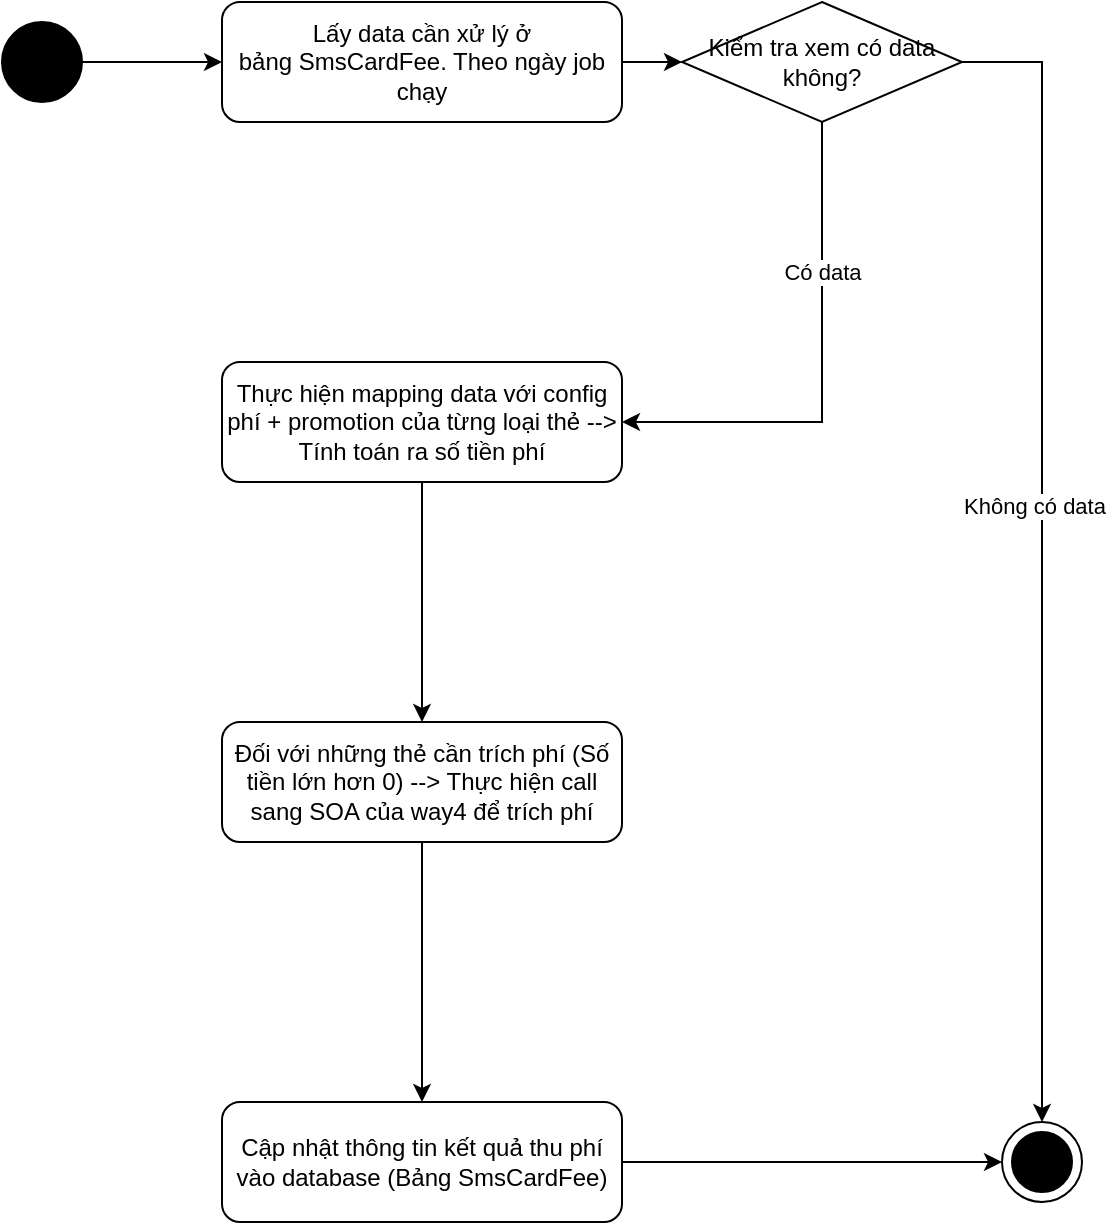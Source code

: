 <mxfile version="20.8.22" type="github"><diagram id="prtHgNgQTEPvFCAcTncT" name="Page-1"><mxGraphModel dx="820" dy="759" grid="1" gridSize="10" guides="1" tooltips="1" connect="1" arrows="1" fold="1" page="1" pageScale="1" pageWidth="827" pageHeight="1169" math="0" shadow="0"><root><mxCell id="0"/><mxCell id="1" parent="0"/><mxCell id="W0vwcR1TM-mznyV8Gwxy-1" value="" style="shape=mxgraph.sysml.actFinal;html=1;verticalLabelPosition=bottom;labelBackgroundColor=#ffffff;verticalAlign=top;" parent="1" vertex="1"><mxGeometry x="590" y="590" width="40" height="40" as="geometry"/></mxCell><mxCell id="W0vwcR1TM-mznyV8Gwxy-5" style="edgeStyle=orthogonalEdgeStyle;rounded=0;orthogonalLoop=1;jettySize=auto;html=1;" parent="1" source="W0vwcR1TM-mznyV8Gwxy-2" target="W0vwcR1TM-mznyV8Gwxy-3" edge="1"><mxGeometry relative="1" as="geometry"/></mxCell><mxCell id="W0vwcR1TM-mznyV8Gwxy-2" value="" style="shape=ellipse;html=1;fillColor=strokeColor;fontSize=18;fontColor=#ffffff;" parent="1" vertex="1"><mxGeometry x="90" y="40" width="40" height="40" as="geometry"/></mxCell><mxCell id="W0vwcR1TM-mznyV8Gwxy-6" style="edgeStyle=orthogonalEdgeStyle;rounded=0;orthogonalLoop=1;jettySize=auto;html=1;" parent="1" source="W0vwcR1TM-mznyV8Gwxy-3" target="W0vwcR1TM-mznyV8Gwxy-4" edge="1"><mxGeometry relative="1" as="geometry"/></mxCell><mxCell id="W0vwcR1TM-mznyV8Gwxy-3" value="Lấy data cần xử lý ở bảng&amp;nbsp;SmsCardFee. Theo ngày job chạy" style="rounded=1;whiteSpace=wrap;html=1;" parent="1" vertex="1"><mxGeometry x="200" y="30" width="200" height="60" as="geometry"/></mxCell><object label="" id="W0vwcR1TM-mznyV8Gwxy-7"><mxCell style="edgeStyle=orthogonalEdgeStyle;rounded=0;orthogonalLoop=1;jettySize=auto;html=1;" parent="1" source="W0vwcR1TM-mznyV8Gwxy-4" target="W0vwcR1TM-mznyV8Gwxy-1" edge="1"><mxGeometry relative="1" as="geometry"><Array as="points"><mxPoint x="610" y="60"/></Array></mxGeometry></mxCell></object><mxCell id="W0vwcR1TM-mznyV8Gwxy-8" value="Không có data" style="edgeLabel;html=1;align=center;verticalAlign=middle;resizable=0;points=[];" parent="W0vwcR1TM-mznyV8Gwxy-7" vertex="1" connectable="0"><mxGeometry x="-0.081" y="-4" relative="1" as="geometry"><mxPoint as="offset"/></mxGeometry></mxCell><mxCell id="W0vwcR1TM-mznyV8Gwxy-10" style="edgeStyle=orthogonalEdgeStyle;rounded=0;orthogonalLoop=1;jettySize=auto;html=1;" parent="1" source="W0vwcR1TM-mznyV8Gwxy-4" target="W0vwcR1TM-mznyV8Gwxy-9" edge="1"><mxGeometry relative="1" as="geometry"><Array as="points"><mxPoint x="500" y="240"/></Array></mxGeometry></mxCell><mxCell id="W0vwcR1TM-mznyV8Gwxy-11" value="Có data" style="edgeLabel;html=1;align=center;verticalAlign=middle;resizable=0;points=[];" parent="W0vwcR1TM-mznyV8Gwxy-10" vertex="1" connectable="0"><mxGeometry x="-0.4" relative="1" as="geometry"><mxPoint as="offset"/></mxGeometry></mxCell><mxCell id="W0vwcR1TM-mznyV8Gwxy-4" value="Kiểm tra xem có data không?" style="rhombus;whiteSpace=wrap;html=1;" parent="1" vertex="1"><mxGeometry x="430" y="30" width="140" height="60" as="geometry"/></mxCell><mxCell id="Qg5Tj1iFpDrFtSRhmTeM-2" value="" style="edgeStyle=orthogonalEdgeStyle;rounded=0;orthogonalLoop=1;jettySize=auto;html=1;" edge="1" parent="1" source="W0vwcR1TM-mznyV8Gwxy-9" target="Qg5Tj1iFpDrFtSRhmTeM-1"><mxGeometry relative="1" as="geometry"/></mxCell><mxCell id="W0vwcR1TM-mznyV8Gwxy-9" value="Thực hiện mapping data với config phí + promotion của từng loại thẻ --&amp;gt; Tính toán ra số tiền phí" style="rounded=1;whiteSpace=wrap;html=1;" parent="1" vertex="1"><mxGeometry x="200" y="210" width="200" height="60" as="geometry"/></mxCell><mxCell id="Qg5Tj1iFpDrFtSRhmTeM-4" style="edgeStyle=orthogonalEdgeStyle;rounded=0;orthogonalLoop=1;jettySize=auto;html=1;" edge="1" parent="1" source="Qg5Tj1iFpDrFtSRhmTeM-1" target="Qg5Tj1iFpDrFtSRhmTeM-3"><mxGeometry relative="1" as="geometry"/></mxCell><mxCell id="Qg5Tj1iFpDrFtSRhmTeM-1" value="Đối với những thẻ cần trích phí (Số tiền lớn hơn 0) --&amp;gt; Thực hiện call sang SOA của way4 để trích phí" style="rounded=1;whiteSpace=wrap;html=1;" vertex="1" parent="1"><mxGeometry x="200" y="390" width="200" height="60" as="geometry"/></mxCell><mxCell id="Qg5Tj1iFpDrFtSRhmTeM-5" style="edgeStyle=orthogonalEdgeStyle;rounded=0;orthogonalLoop=1;jettySize=auto;html=1;" edge="1" parent="1" source="Qg5Tj1iFpDrFtSRhmTeM-3" target="W0vwcR1TM-mznyV8Gwxy-1"><mxGeometry relative="1" as="geometry"/></mxCell><mxCell id="Qg5Tj1iFpDrFtSRhmTeM-3" value="Cập nhật thông tin kết quả thu phí vào database (Bảng&amp;nbsp;SmsCardFee)&lt;br&gt;" style="rounded=1;whiteSpace=wrap;html=1;" vertex="1" parent="1"><mxGeometry x="200" y="580" width="200" height="60" as="geometry"/></mxCell></root></mxGraphModel></diagram></mxfile>